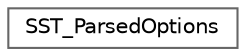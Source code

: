 digraph "Graphical Class Hierarchy"
{
 // LATEX_PDF_SIZE
  bgcolor="transparent";
  edge [fontname=Helvetica,fontsize=10,labelfontname=Helvetica,labelfontsize=10];
  node [fontname=Helvetica,fontsize=10,shape=box,height=0.2,width=0.4];
  rankdir="LR";
  Node0 [id="Node000000",label="SST_ParsedOptions",height=0.2,width=0.4,color="grey40", fillcolor="white", style="filled",URL="$structSST__ParsedOptions.html",tooltip="Structure containing parsed SST options."];
}
